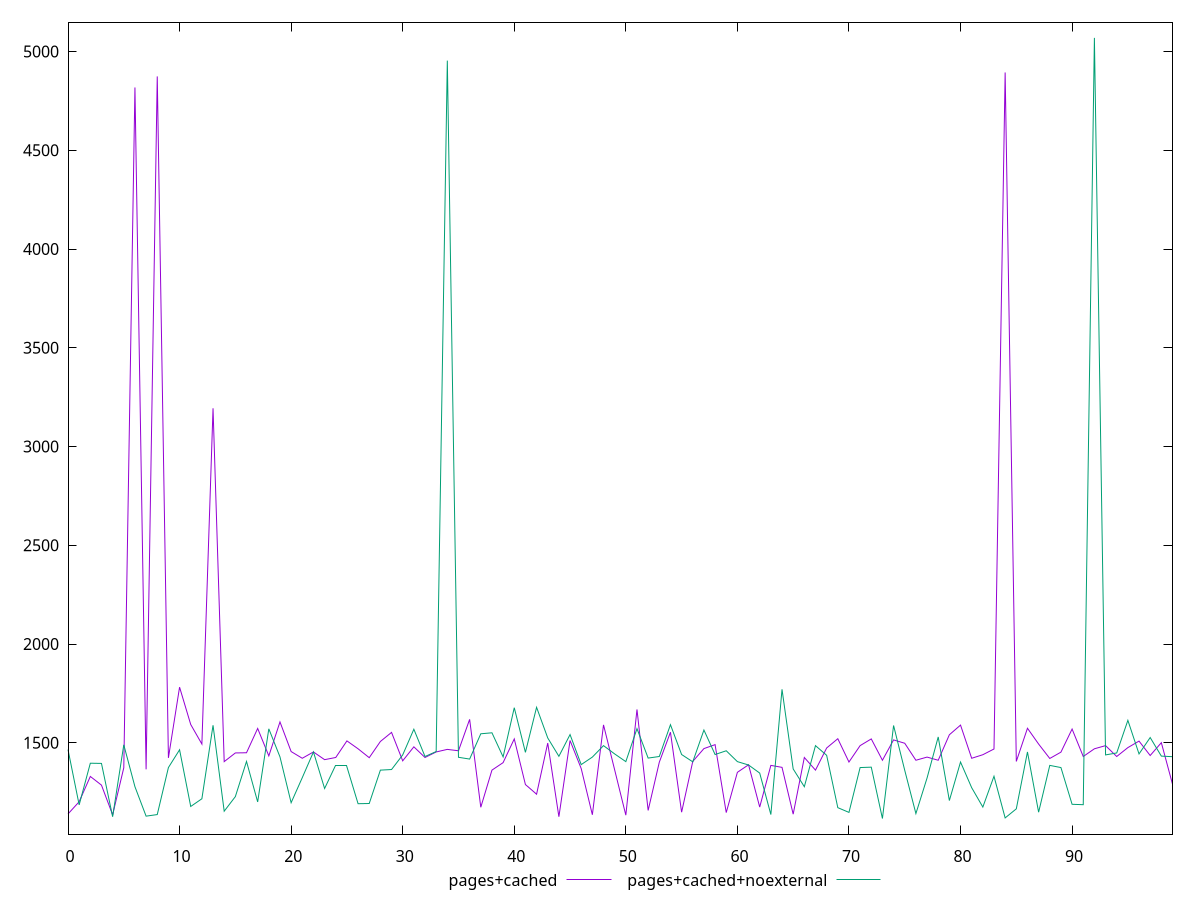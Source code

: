 reset

$pagesCached <<EOF
0 1140
1 1202
2 1330
3 1286
4 1136
5 1374
6 4818
7 1366
8 4874
9 1424
10 1782
11 1593
12 1494
13 3194
14 1405
15 1449
16 1450
17 1573
18 1434
19 1606
20 1456
21 1422
22 1454
23 1415
24 1426
25 1510
26 1470
27 1425
28 1507
29 1553
30 1409
31 1480
32 1426
33 1454
34 1467
35 1460
36 1619
37 1174
38 1362
39 1400
40 1520
41 1289
42 1240
43 1499
44 1126
45 1512
46 1370
47 1136
48 1591
49 1363
50 1134
51 1669
52 1158
53 1402
54 1554
55 1149
56 1406
57 1471
58 1491
59 1147
60 1351
61 1389
62 1175
63 1386
64 1376
65 1139
66 1426
67 1362
68 1474
69 1521
70 1403
71 1486
72 1520
73 1412
74 1515
75 1498
76 1412
77 1428
78 1412
79 1541
80 1590
81 1422
82 1440
83 1469
84 4894
85 1406
86 1574
87 1494
88 1421
89 1453
90 1570
91 1431
92 1470
93 1486
94 1431
95 1476
96 1509
97 1436
98 1501
99 1291
EOF

$pagesCachedNoexternal <<EOF
0 1466
1 1186
2 1397
3 1396
4 1126
5 1490
6 1278
7 1129
8 1137
9 1375
10 1465
11 1178
12 1217
13 1589
14 1154
15 1228
16 1406
17 1201
18 1571
19 1429
20 1197
21 1324
22 1454
23 1269
24 1384
25 1384
26 1192
27 1193
28 1362
29 1365
30 1439
31 1569
32 1431
33 1456
34 4954
35 1427
36 1418
37 1546
38 1551
39 1429
40 1678
41 1452
42 1680
43 1525
44 1432
45 1542
46 1390
47 1428
48 1486
49 1444
50 1405
51 1572
52 1423
53 1431
54 1592
55 1441
56 1404
57 1565
58 1441
59 1460
60 1405
61 1388
62 1347
63 1137
64 1771
65 1368
66 1278
67 1486
68 1437
69 1172
70 1148
71 1375
72 1377
73 1117
74 1588
75 1361
76 1142
77 1322
78 1530
79 1208
80 1403
81 1273
82 1175
83 1331
84 1120
85 1166
86 1454
87 1149
88 1386
89 1375
90 1189
91 1187
92 5069
93 1439
94 1449
95 1614
96 1444
97 1527
98 1433
99 1430
EOF

set key outside below
set xrange [0:99]
set yrange [1037.96:5148.04]
set trange [1037.96:5148.04]
set terminal svg size 640, 520 enhanced background rgb 'white'
set output "reprap/render-blocking-resources/comparison/line/1_vs_2.svg"

plot $pagesCached title "pages+cached" with line, \
     $pagesCachedNoexternal title "pages+cached+noexternal" with line

reset
